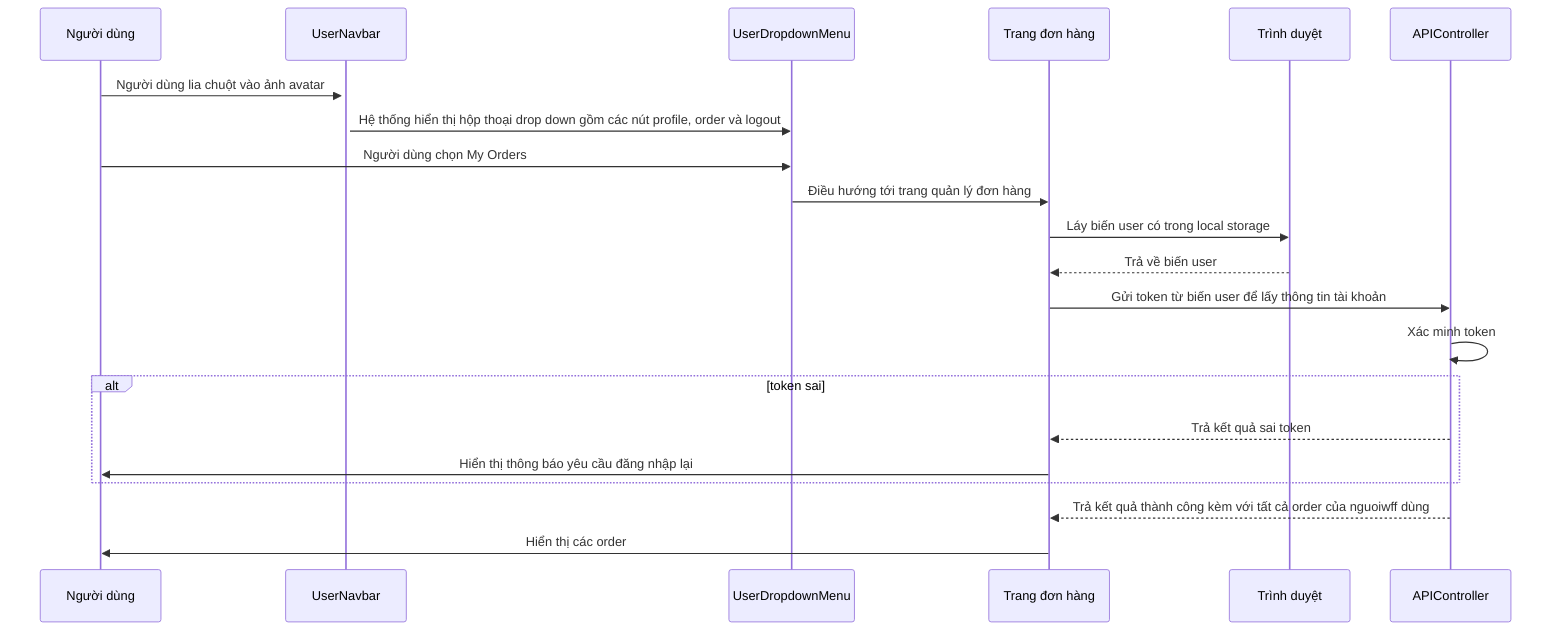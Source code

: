 sequenceDiagram
    Người dùng->>+UserNavbar: Người dùng lia chuột vào ảnh avatar
    UserNavbar ->> UserDropdownMenu: Hệ thống hiển thị hộp thoại drop down gồm các nút profile, order và logout
    Người dùng ->> UserDropdownMenu: Người dùng chọn My Orders
    UserDropdownMenu ->> Trang đơn hàng: Điều hướng tới trang quản lý đơn hàng
    Trang đơn hàng ->> Trình duyệt: Láy biến user có trong local storage
    Trình duyệt -->> Trang đơn hàng: Trả về biến user
    Trang đơn hàng ->> APIController: Gửi token từ biến user để lấy thông tin tài khoản
    APIController ->> APIController: Xác minh token
    alt token sai
    APIController -->> Trang đơn hàng: Trả kết quả sai token
    Trang đơn hàng ->> Người dùng: Hiển thị thông báo yêu cầu đăng nhập lại
    end
    APIController -->> Trang đơn hàng: Trả kết quả thành công kèm với tất cả order của nguoiwff dùng
    Trang đơn hàng ->> Người dùng: Hiển thị các order
